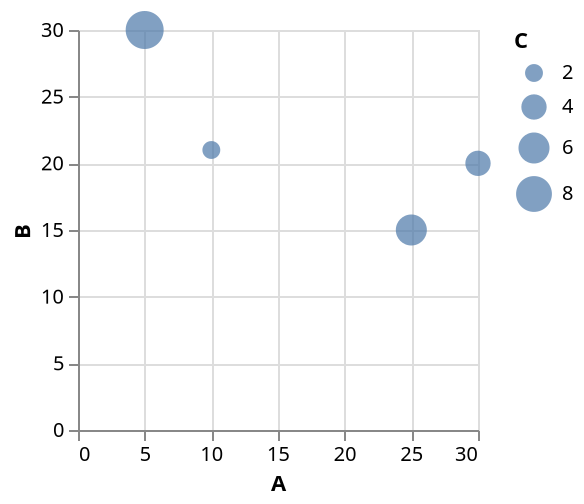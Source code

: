 {
    "$schema": "https://vega.github.io/schema/vega-lite/v6.json",
    "data": {
        "values": [
            {"A": 10, "B": 21, "C": 2},
            {"A": 30, "B": 20, "C": 4},
            {"A": 25, "B": 15, "C": 6},
            {"A": 5, "B": 30, "C": 9}
        ]
    },
    "mark": "circle",
    "encoding": {
        "x": { "field": "A", "type": "quantitative"},
        "y": { "field": "B", "type": "quantitative"},
        "size": { "field": "C", "type": "quantitative"}
    }
}